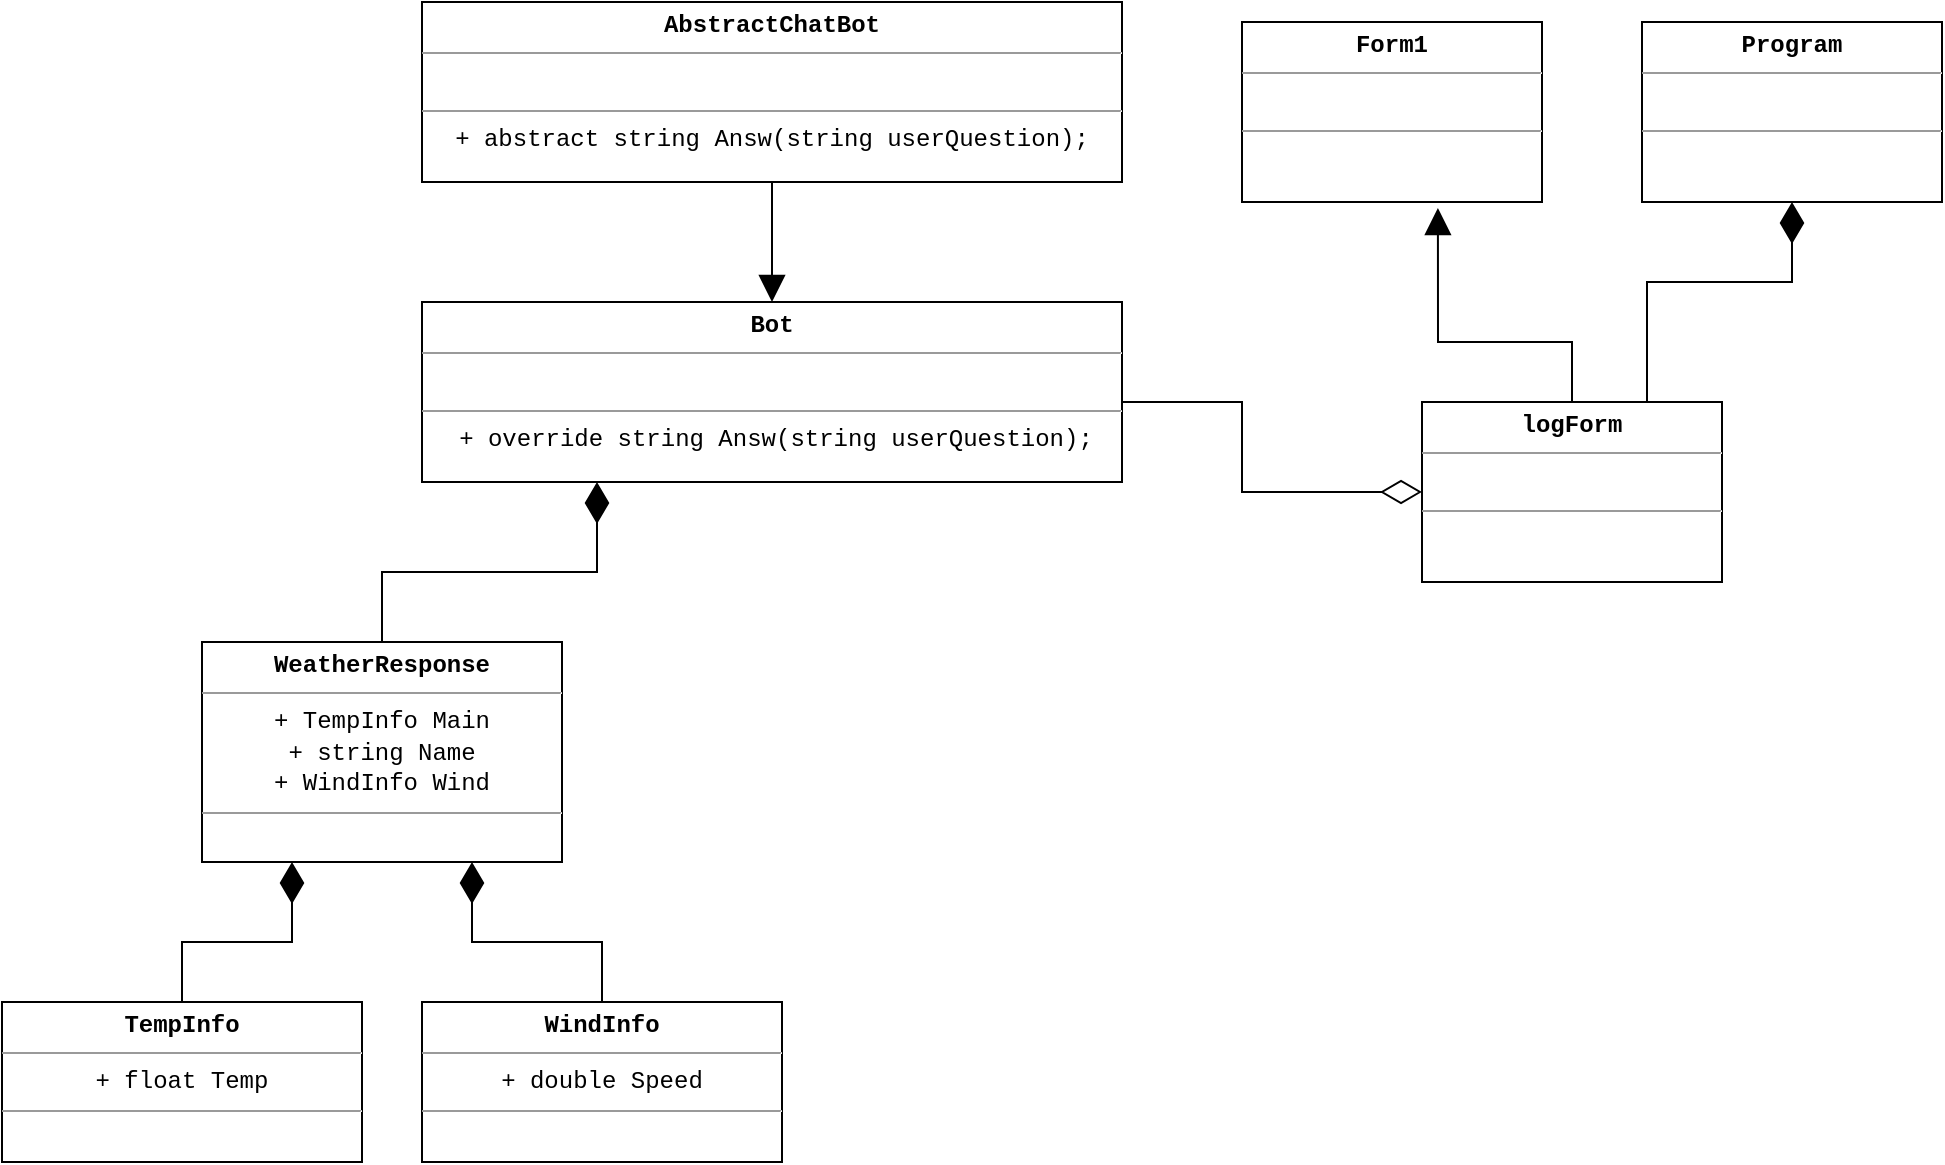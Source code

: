 <mxfile version="13.1.1" type="device"><diagram id="kvm84VGOjQNTF39isT1A" name="Страница 1"><mxGraphModel dx="1822" dy="789" grid="1" gridSize="10" guides="1" tooltips="1" connect="1" arrows="1" fold="1" page="0" pageScale="1" pageWidth="827" pageHeight="1169" math="0" shadow="0"><root><mxCell id="0"/><mxCell id="1" parent="0"/><mxCell id="lAgYNrEpFJ8TQG6eiaLK-3" style="edgeStyle=orthogonalEdgeStyle;rounded=0;orthogonalLoop=1;jettySize=auto;html=1;entryX=0.5;entryY=0;entryDx=0;entryDy=0;strokeWidth=1;endArrow=block;endFill=1;endSize=11;" parent="1" source="lAgYNrEpFJ8TQG6eiaLK-1" target="lAgYNrEpFJ8TQG6eiaLK-2" edge="1"><mxGeometry relative="1" as="geometry"/></mxCell><mxCell id="lAgYNrEpFJ8TQG6eiaLK-1" value="&lt;p style=&quot;margin: 4px 0px 0px&quot;&gt;&lt;font face=&quot;Courier New&quot;&gt;&lt;b&gt;AbstractChatBot&lt;/b&gt;&lt;br&gt;&lt;/font&gt;&lt;/p&gt;&lt;hr size=&quot;1&quot;&gt;&lt;p style=&quot;margin: 0px 0px 0px 4px&quot;&gt;&lt;font face=&quot;Courier New&quot;&gt;&lt;br&gt;&lt;/font&gt;&lt;/p&gt;&lt;hr size=&quot;1&quot;&gt;&lt;font face=&quot;Courier New&quot;&gt;+ abstract&amp;nbsp;&lt;/font&gt;&lt;span style=&quot;font-family: &amp;#34;courier new&amp;#34;&quot;&gt;string Answ(string userQuestion);&lt;/span&gt;&lt;font face=&quot;Courier New&quot;&gt;&lt;br&gt;&lt;/font&gt;" style="verticalAlign=top;align=center;overflow=fill;fontSize=12;fontFamily=Helvetica;html=1;" parent="1" vertex="1"><mxGeometry x="80" y="50" width="350" height="90" as="geometry"/></mxCell><mxCell id="lAgYNrEpFJ8TQG6eiaLK-37" style="edgeStyle=orthogonalEdgeStyle;rounded=0;orthogonalLoop=1;jettySize=auto;html=1;entryX=0;entryY=0.5;entryDx=0;entryDy=0;startArrow=none;startFill=0;startSize=18;endArrow=diamondThin;endFill=0;endSize=18;strokeWidth=1;" parent="1" source="lAgYNrEpFJ8TQG6eiaLK-2" target="lAgYNrEpFJ8TQG6eiaLK-6" edge="1"><mxGeometry relative="1" as="geometry"><Array as="points"><mxPoint x="490" y="250"/><mxPoint x="490" y="295"/></Array><mxPoint x="340" y="575" as="targetPoint"/></mxGeometry></mxCell><mxCell id="lAgYNrEpFJ8TQG6eiaLK-2" value="&lt;p style=&quot;margin: 4px 0px 0px&quot;&gt;&lt;b style=&quot;font-family: &amp;#34;courier new&amp;#34;&quot;&gt;Bot&lt;/b&gt;&lt;br&gt;&lt;/p&gt;&lt;hr size=&quot;1&quot;&gt;&lt;p style=&quot;margin: 0px 0px 0px 4px&quot;&gt;&lt;font face=&quot;Courier New&quot;&gt;&lt;br&gt;&lt;/font&gt;&lt;/p&gt;&lt;hr size=&quot;1&quot;&gt;&lt;p style=&quot;margin: 0px 0px 0px 4px&quot;&gt;&lt;font face=&quot;Courier New&quot;&gt;+ override string Answ(string userQuestion);&lt;/font&gt;&lt;br&gt;&lt;/p&gt;" style="verticalAlign=top;align=center;overflow=fill;fontSize=12;fontFamily=Helvetica;html=1;" parent="1" vertex="1"><mxGeometry x="80" y="200" width="350" height="90" as="geometry"/></mxCell><mxCell id="lAgYNrEpFJ8TQG6eiaLK-4" value="&lt;p style=&quot;margin: 4px 0px 0px&quot;&gt;&lt;font face=&quot;Courier New&quot;&gt;&lt;b&gt;Form1&lt;/b&gt;&lt;/font&gt;&lt;/p&gt;&lt;hr size=&quot;1&quot;&gt;&lt;p style=&quot;margin: 0px 0px 0px 4px&quot;&gt;&lt;font face=&quot;Courier New&quot;&gt;&lt;br&gt;&lt;/font&gt;&lt;/p&gt;&lt;hr size=&quot;1&quot;&gt;&lt;font face=&quot;Courier New&quot;&gt;&lt;br&gt;&lt;/font&gt;" style="verticalAlign=top;align=center;overflow=fill;fontSize=12;fontFamily=Helvetica;html=1;" parent="1" vertex="1"><mxGeometry x="490" y="60" width="150" height="90" as="geometry"/></mxCell><mxCell id="lAgYNrEpFJ8TQG6eiaLK-18" style="edgeStyle=orthogonalEdgeStyle;rounded=0;orthogonalLoop=1;jettySize=auto;html=1;entryX=0.653;entryY=1.033;entryDx=0;entryDy=0;entryPerimeter=0;endArrow=block;endFill=1;endSize=11;strokeWidth=1;" parent="1" source="lAgYNrEpFJ8TQG6eiaLK-6" target="lAgYNrEpFJ8TQG6eiaLK-4" edge="1"><mxGeometry relative="1" as="geometry"><Array as="points"><mxPoint x="655" y="220"/><mxPoint x="588" y="220"/></Array></mxGeometry></mxCell><mxCell id="lAgYNrEpFJ8TQG6eiaLK-6" value="&lt;p style=&quot;margin: 4px 0px 0px&quot;&gt;&lt;font face=&quot;Courier New&quot;&gt;&lt;b&gt;logForm&lt;/b&gt;&lt;/font&gt;&lt;/p&gt;&lt;hr size=&quot;1&quot;&gt;&lt;p style=&quot;margin: 0px 0px 0px 4px&quot;&gt;&lt;font face=&quot;Courier New&quot;&gt;&lt;br&gt;&lt;/font&gt;&lt;/p&gt;&lt;hr size=&quot;1&quot;&gt;&lt;font face=&quot;Courier New&quot;&gt;&lt;br&gt;&lt;/font&gt;" style="verticalAlign=top;align=center;overflow=fill;fontSize=12;fontFamily=Helvetica;html=1;" parent="1" vertex="1"><mxGeometry x="580" y="250" width="150" height="90" as="geometry"/></mxCell><mxCell id="lAgYNrEpFJ8TQG6eiaLK-34" style="edgeStyle=orthogonalEdgeStyle;rounded=0;orthogonalLoop=1;jettySize=auto;html=1;entryX=0.25;entryY=1;entryDx=0;entryDy=0;startArrow=none;startFill=0;startSize=18;endArrow=diamondThin;endFill=1;endSize=18;strokeWidth=1;" parent="1" source="lAgYNrEpFJ8TQG6eiaLK-24" target="lAgYNrEpFJ8TQG6eiaLK-2" edge="1"><mxGeometry relative="1" as="geometry"/></mxCell><mxCell id="lAgYNrEpFJ8TQG6eiaLK-24" value="&lt;p style=&quot;margin: 4px 0px 0px&quot;&gt;&lt;font face=&quot;Courier New&quot;&gt;&lt;b&gt;WeatherResponse&lt;/b&gt;&lt;/font&gt;&lt;br&gt;&lt;/p&gt;&lt;hr size=&quot;1&quot;&gt;&lt;p style=&quot;margin: 0px 0px 0px 4px&quot;&gt;&lt;/p&gt;&lt;font face=&quot;Courier New&quot;&gt;+ TempInfo Main&lt;br&gt;+ string Name&lt;br&gt;+ WindInfo Wind&lt;br&gt;&lt;/font&gt;&lt;hr size=&quot;1&quot;&gt;&lt;font face=&quot;Courier New&quot;&gt;&lt;br&gt;&lt;/font&gt;" style="verticalAlign=top;align=center;overflow=fill;fontSize=12;fontFamily=Helvetica;html=1;" parent="1" vertex="1"><mxGeometry x="-30" y="370" width="180" height="110" as="geometry"/></mxCell><mxCell id="lAgYNrEpFJ8TQG6eiaLK-27" style="edgeStyle=orthogonalEdgeStyle;rounded=0;orthogonalLoop=1;jettySize=auto;html=1;entryX=0.25;entryY=1;entryDx=0;entryDy=0;endArrow=diamondThin;endFill=1;endSize=18;strokeWidth=1;" parent="1" source="lAgYNrEpFJ8TQG6eiaLK-25" target="lAgYNrEpFJ8TQG6eiaLK-24" edge="1"><mxGeometry relative="1" as="geometry"/></mxCell><mxCell id="lAgYNrEpFJ8TQG6eiaLK-25" value="&lt;p style=&quot;margin: 4px 0px 0px&quot;&gt;&lt;font face=&quot;Courier New&quot;&gt;&lt;b&gt;TempInfo&lt;/b&gt;&lt;/font&gt;&lt;br&gt;&lt;/p&gt;&lt;hr size=&quot;1&quot;&gt;&lt;p style=&quot;margin: 0px 0px 0px 4px&quot;&gt;&lt;/p&gt;&lt;font face=&quot;Courier New&quot;&gt;+ float Temp&lt;br&gt;&lt;/font&gt;&lt;hr size=&quot;1&quot;&gt;&lt;font face=&quot;Courier New&quot;&gt;&lt;br&gt;&lt;/font&gt;" style="verticalAlign=top;align=center;overflow=fill;fontSize=12;fontFamily=Helvetica;html=1;" parent="1" vertex="1"><mxGeometry x="-130" y="550" width="180" height="80" as="geometry"/></mxCell><mxCell id="lAgYNrEpFJ8TQG6eiaLK-28" style="edgeStyle=orthogonalEdgeStyle;rounded=0;orthogonalLoop=1;jettySize=auto;html=1;entryX=0.75;entryY=1;entryDx=0;entryDy=0;endArrow=diamondThin;endFill=1;endSize=18;strokeWidth=1;" parent="1" source="lAgYNrEpFJ8TQG6eiaLK-26" target="lAgYNrEpFJ8TQG6eiaLK-24" edge="1"><mxGeometry relative="1" as="geometry"/></mxCell><mxCell id="lAgYNrEpFJ8TQG6eiaLK-26" value="&lt;p style=&quot;margin: 4px 0px 0px&quot;&gt;&lt;font face=&quot;Courier New&quot;&gt;&lt;b&gt;WindInfo&lt;/b&gt;&lt;/font&gt;&lt;br&gt;&lt;/p&gt;&lt;hr size=&quot;1&quot;&gt;&lt;p style=&quot;margin: 0px 0px 0px 4px&quot;&gt;&lt;/p&gt;&lt;font face=&quot;Courier New&quot;&gt;+ double Speed&lt;br&gt;&lt;/font&gt;&lt;hr size=&quot;1&quot;&gt;&lt;font face=&quot;Courier New&quot;&gt;&lt;br&gt;&lt;/font&gt;" style="verticalAlign=top;align=center;overflow=fill;fontSize=12;fontFamily=Helvetica;html=1;" parent="1" vertex="1"><mxGeometry x="80" y="550" width="180" height="80" as="geometry"/></mxCell><mxCell id="lAgYNrEpFJ8TQG6eiaLK-30" style="edgeStyle=orthogonalEdgeStyle;rounded=0;orthogonalLoop=1;jettySize=auto;html=1;entryX=0.75;entryY=0;entryDx=0;entryDy=0;endArrow=none;endFill=0;endSize=18;strokeWidth=1;startArrow=diamondThin;startFill=1;startSize=18;" parent="1" source="lAgYNrEpFJ8TQG6eiaLK-29" target="lAgYNrEpFJ8TQG6eiaLK-6" edge="1"><mxGeometry relative="1" as="geometry"><Array as="points"><mxPoint x="765" y="190"/><mxPoint x="693" y="190"/></Array></mxGeometry></mxCell><mxCell id="lAgYNrEpFJ8TQG6eiaLK-29" value="&lt;p style=&quot;margin: 4px 0px 0px&quot;&gt;&lt;font face=&quot;Courier New&quot;&gt;&lt;b&gt;Program&lt;/b&gt;&lt;/font&gt;&lt;/p&gt;&lt;hr size=&quot;1&quot;&gt;&lt;p style=&quot;margin: 0px 0px 0px 4px&quot;&gt;&lt;font face=&quot;Courier New&quot;&gt;&lt;br&gt;&lt;/font&gt;&lt;/p&gt;&lt;hr size=&quot;1&quot;&gt;&lt;font face=&quot;Courier New&quot;&gt;&lt;br&gt;&lt;/font&gt;" style="verticalAlign=top;align=center;overflow=fill;fontSize=12;fontFamily=Helvetica;html=1;" parent="1" vertex="1"><mxGeometry x="690" y="60" width="150" height="90" as="geometry"/></mxCell></root></mxGraphModel></diagram></mxfile>